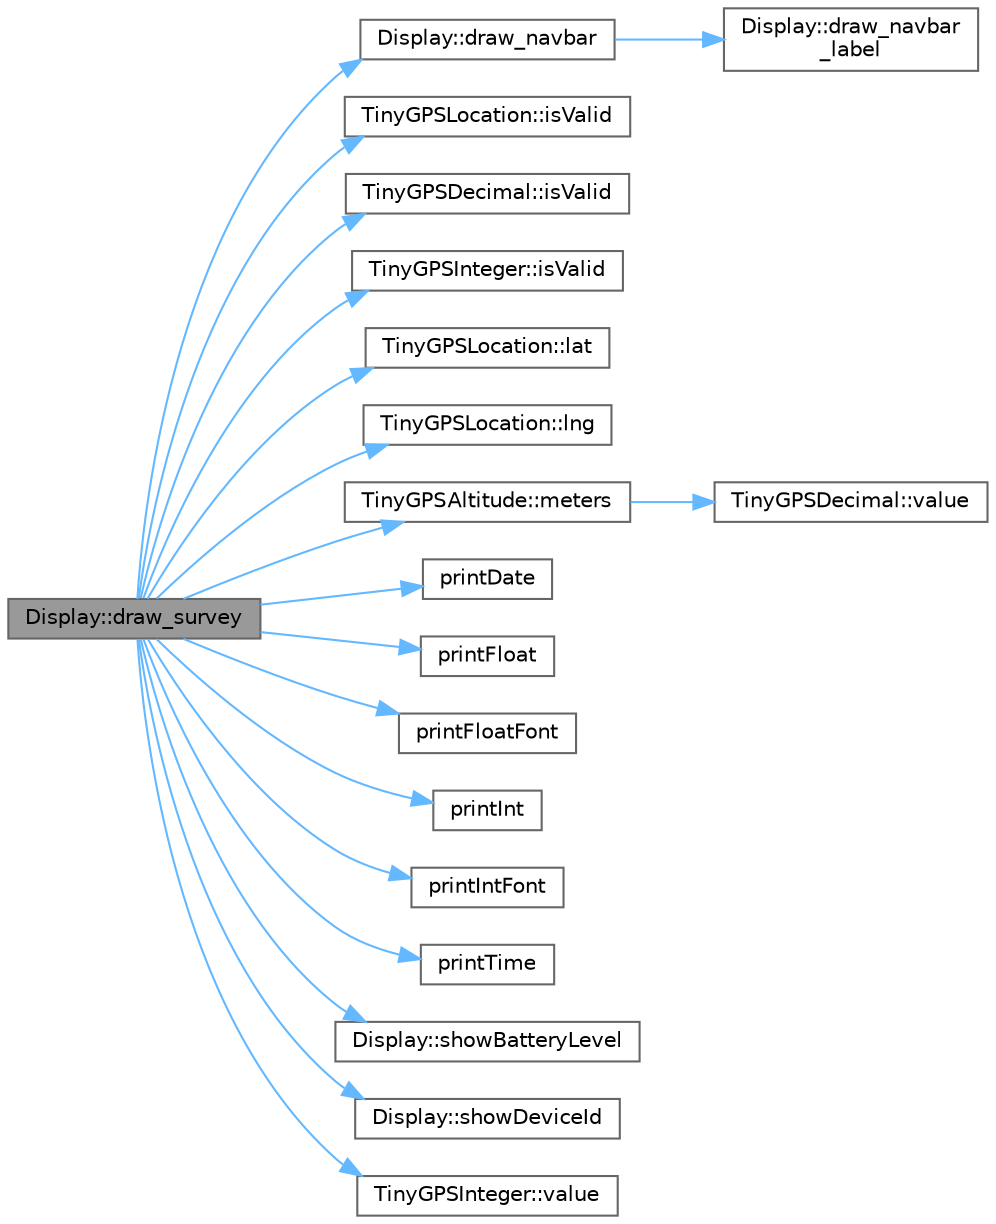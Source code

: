 digraph "Display::draw_survey"
{
 // LATEX_PDF_SIZE
  bgcolor="transparent";
  edge [fontname=Helvetica,fontsize=10,labelfontname=Helvetica,labelfontsize=10];
  node [fontname=Helvetica,fontsize=10,shape=box,height=0.2,width=0.4];
  rankdir="LR";
  Node1 [id="Node000001",label="Display::draw_survey",height=0.2,width=0.4,color="gray40", fillcolor="grey60", style="filled", fontcolor="black",tooltip=" "];
  Node1 -> Node2 [id="edge19_Node000001_Node000002",color="steelblue1",style="solid",tooltip=" "];
  Node2 [id="Node000002",label="Display::draw_navbar",height=0.2,width=0.4,color="grey40", fillcolor="white", style="filled",URL="$class_display.html#a75180c9b967a0126ce3b01a7ce6623b5",tooltip=" "];
  Node2 -> Node3 [id="edge20_Node000002_Node000003",color="steelblue1",style="solid",tooltip=" "];
  Node3 [id="Node000003",label="Display::draw_navbar\l_label",height=0.2,width=0.4,color="grey40", fillcolor="white", style="filled",URL="$class_display.html#abe6a389bd196987cdc01967c1657b597",tooltip=" "];
  Node1 -> Node4 [id="edge21_Node000001_Node000004",color="steelblue1",style="solid",tooltip=" "];
  Node4 [id="Node000004",label="TinyGPSLocation::isValid",height=0.2,width=0.4,color="grey40", fillcolor="white", style="filled",URL="$struct_tiny_g_p_s_location.html#aa5182c29798506eb727058d884f20633",tooltip=" "];
  Node1 -> Node5 [id="edge22_Node000001_Node000005",color="steelblue1",style="solid",tooltip=" "];
  Node5 [id="Node000005",label="TinyGPSDecimal::isValid",height=0.2,width=0.4,color="grey40", fillcolor="white", style="filled",URL="$struct_tiny_g_p_s_decimal.html#a34e6448314c198fa204dfb22cd24fc7e",tooltip=" "];
  Node1 -> Node6 [id="edge23_Node000001_Node000006",color="steelblue1",style="solid",tooltip=" "];
  Node6 [id="Node000006",label="TinyGPSInteger::isValid",height=0.2,width=0.4,color="grey40", fillcolor="white", style="filled",URL="$struct_tiny_g_p_s_integer.html#a3a76131645f7604b3f3e759b90f9373f",tooltip=" "];
  Node1 -> Node7 [id="edge24_Node000001_Node000007",color="steelblue1",style="solid",tooltip=" "];
  Node7 [id="Node000007",label="TinyGPSLocation::lat",height=0.2,width=0.4,color="grey40", fillcolor="white", style="filled",URL="$struct_tiny_g_p_s_location.html#a86c3acea4f317b427eebb667e4d05a49",tooltip=" "];
  Node1 -> Node8 [id="edge25_Node000001_Node000008",color="steelblue1",style="solid",tooltip=" "];
  Node8 [id="Node000008",label="TinyGPSLocation::lng",height=0.2,width=0.4,color="grey40", fillcolor="white", style="filled",URL="$struct_tiny_g_p_s_location.html#a544e9009a5580b2fd5466821a5e5b782",tooltip=" "];
  Node1 -> Node9 [id="edge26_Node000001_Node000009",color="steelblue1",style="solid",tooltip=" "];
  Node9 [id="Node000009",label="TinyGPSAltitude::meters",height=0.2,width=0.4,color="grey40", fillcolor="white", style="filled",URL="$struct_tiny_g_p_s_altitude.html#a5a39d145bb1778814007206c765189f7",tooltip=" "];
  Node9 -> Node10 [id="edge27_Node000009_Node000010",color="steelblue1",style="solid",tooltip=" "];
  Node10 [id="Node000010",label="TinyGPSDecimal::value",height=0.2,width=0.4,color="grey40", fillcolor="white", style="filled",URL="$struct_tiny_g_p_s_decimal.html#ac3ce80976e5d8456e9f211b910a6cb19",tooltip=" "];
  Node1 -> Node11 [id="edge28_Node000001_Node000011",color="steelblue1",style="solid",tooltip=" "];
  Node11 [id="Node000011",label="printDate",height=0.2,width=0.4,color="grey40", fillcolor="white", style="filled",URL="$display_8cpp.html#a926cd9ce500f615f3624c657c59d7153",tooltip=" "];
  Node1 -> Node12 [id="edge29_Node000001_Node000012",color="steelblue1",style="solid",tooltip=" "];
  Node12 [id="Node000012",label="printFloat",height=0.2,width=0.4,color="grey40", fillcolor="white", style="filled",URL="$display_8cpp.html#a257d550e178a981f697d51a2a1695892",tooltip=" "];
  Node1 -> Node13 [id="edge30_Node000001_Node000013",color="steelblue1",style="solid",tooltip=" "];
  Node13 [id="Node000013",label="printFloatFont",height=0.2,width=0.4,color="grey40", fillcolor="white", style="filled",URL="$display_8cpp.html#a1cd111cb4e208d401902c3ae1eed3b59",tooltip=" "];
  Node1 -> Node14 [id="edge31_Node000001_Node000014",color="steelblue1",style="solid",tooltip=" "];
  Node14 [id="Node000014",label="printInt",height=0.2,width=0.4,color="grey40", fillcolor="white", style="filled",URL="$display_8cpp.html#a98b4b70aadeb673bcc1d2d3739a5a814",tooltip=" "];
  Node1 -> Node15 [id="edge32_Node000001_Node000015",color="steelblue1",style="solid",tooltip=" "];
  Node15 [id="Node000015",label="printIntFont",height=0.2,width=0.4,color="grey40", fillcolor="white", style="filled",URL="$display_8cpp.html#ac3f9cc9b5e5a3d4ede89be90682c1acb",tooltip=" "];
  Node1 -> Node16 [id="edge33_Node000001_Node000016",color="steelblue1",style="solid",tooltip=" "];
  Node16 [id="Node000016",label="printTime",height=0.2,width=0.4,color="grey40", fillcolor="white", style="filled",URL="$display_8cpp.html#ae52b907c706dbf05bd97198c296ec5cc",tooltip=" "];
  Node1 -> Node17 [id="edge34_Node000001_Node000017",color="steelblue1",style="solid",tooltip=" "];
  Node17 [id="Node000017",label="Display::showBatteryLevel",height=0.2,width=0.4,color="grey40", fillcolor="white", style="filled",URL="$class_display.html#aa7b36908fb46ec9bf36366c8d9119f30",tooltip=" "];
  Node1 -> Node18 [id="edge35_Node000001_Node000018",color="steelblue1",style="solid",tooltip=" "];
  Node18 [id="Node000018",label="Display::showDeviceId",height=0.2,width=0.4,color="grey40", fillcolor="white", style="filled",URL="$class_display.html#a0b6dd251c800397e9b9522483eb9c233",tooltip=" "];
  Node1 -> Node19 [id="edge36_Node000001_Node000019",color="steelblue1",style="solid",tooltip=" "];
  Node19 [id="Node000019",label="TinyGPSInteger::value",height=0.2,width=0.4,color="grey40", fillcolor="white", style="filled",URL="$struct_tiny_g_p_s_integer.html#a67de7e76d61dbd25eb32f701d8ce867b",tooltip=" "];
}

